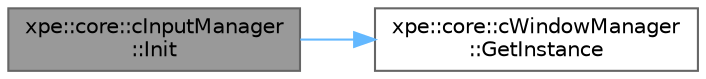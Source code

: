 digraph "xpe::core::cInputManager::Init"
{
 // LATEX_PDF_SIZE
  bgcolor="transparent";
  edge [fontname=Helvetica,fontsize=10,labelfontname=Helvetica,labelfontsize=10];
  node [fontname=Helvetica,fontsize=10,shape=box,height=0.2,width=0.4];
  rankdir="LR";
  Node1 [id="Node000001",label="xpe::core::cInputManager\l::Init",height=0.2,width=0.4,color="gray40", fillcolor="grey60", style="filled", fontcolor="black",tooltip=" "];
  Node1 -> Node2 [id="edge3_Node000001_Node000002",color="steelblue1",style="solid",tooltip=" "];
  Node2 [id="Node000002",label="xpe::core::cWindowManager\l::GetInstance",height=0.2,width=0.4,color="grey40", fillcolor="white", style="filled",URL="$classxpe_1_1core_1_1c_window_manager.html#ae6ee892b3e32195143535ebe4aa37858",tooltip=" "];
}
